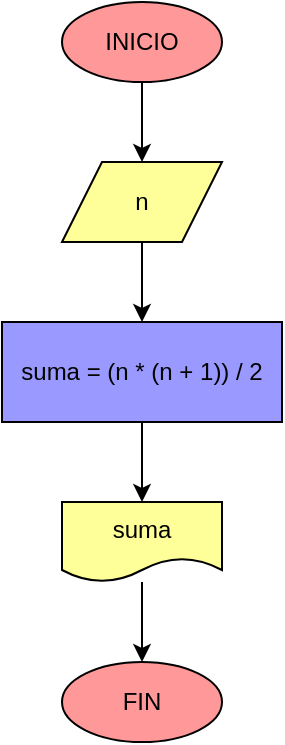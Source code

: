 <mxfile>
    <diagram id="zK2ote8O3tvSUbAFWgpJ" name="Página-1">
        <mxGraphModel dx="650" dy="516" grid="1" gridSize="10" guides="1" tooltips="1" connect="1" arrows="1" fold="1" page="1" pageScale="1" pageWidth="827" pageHeight="1169" background="none" math="0" shadow="0">
            <root>
                <mxCell id="0"/>
                <mxCell id="1" parent="0"/>
                <mxCell id="4" value="" style="edgeStyle=none;html=1;fontFamily=Helvetica;fontSize=12;fontColor=#000000;labelBackgroundColor=default;rounded=0;strokeColor=#000000;" parent="1" source="2" target="3" edge="1">
                    <mxGeometry relative="1" as="geometry"/>
                </mxCell>
                <mxCell id="2" value="&lt;font&gt;INICIO&lt;/font&gt;" style="ellipse;whiteSpace=wrap;html=1;fillColor=#FF9999;strokeColor=#000000;fontColor=#000000;rounded=0;" parent="1" vertex="1">
                    <mxGeometry x="240" y="120" width="80" height="40" as="geometry"/>
                </mxCell>
                <mxCell id="6" value="" style="edgeStyle=none;html=1;fontFamily=Helvetica;fontSize=12;fontColor=#000000;rounded=0;strokeColor=#000000;" parent="1" source="3" target="5" edge="1">
                    <mxGeometry relative="1" as="geometry"/>
                </mxCell>
                <mxCell id="3" value="&lt;font color=&quot;#000000&quot;&gt;n&lt;/font&gt;" style="shape=parallelogram;perimeter=parallelogramPerimeter;whiteSpace=wrap;html=1;fixedSize=1;fillColor=#FFFF99;strokeColor=#000000;rounded=0;" parent="1" vertex="1">
                    <mxGeometry x="240" y="200" width="80" height="40" as="geometry"/>
                </mxCell>
                <mxCell id="8" value="" style="edgeStyle=none;html=1;fontFamily=Helvetica;fontSize=12;fontColor=#030303;rounded=0;strokeColor=#000000;" parent="1" source="5" target="7" edge="1">
                    <mxGeometry relative="1" as="geometry"/>
                </mxCell>
                <mxCell id="5" value="&lt;font color=&quot;#030303&quot;&gt;suma = (n * (n + 1)) / 2&lt;/font&gt;" style="whiteSpace=wrap;html=1;fillColor=#9999FF;strokeColor=#000000;rounded=0;" parent="1" vertex="1">
                    <mxGeometry x="210" y="280" width="140" height="50" as="geometry"/>
                </mxCell>
                <mxCell id="10" value="" style="edgeStyle=none;html=1;fontFamily=Helvetica;fontSize=12;fontColor=#000000;rounded=0;strokeColor=#000000;" parent="1" source="7" target="9" edge="1">
                    <mxGeometry relative="1" as="geometry"/>
                </mxCell>
                <mxCell id="7" value="&lt;font color=&quot;#000000&quot;&gt;suma&lt;/font&gt;" style="shape=document;whiteSpace=wrap;html=1;boundedLbl=1;fillColor=#FFFF99;strokeColor=#000000;rounded=0;" parent="1" vertex="1">
                    <mxGeometry x="240" y="370" width="80" height="40" as="geometry"/>
                </mxCell>
                <mxCell id="9" value="&lt;font color=&quot;#000000&quot;&gt;FIN&lt;/font&gt;" style="ellipse;whiteSpace=wrap;html=1;fillColor=#FF9999;strokeColor=#000000;rounded=0;" parent="1" vertex="1">
                    <mxGeometry x="240" y="450" width="80" height="40" as="geometry"/>
                </mxCell>
            </root>
        </mxGraphModel>
    </diagram>
</mxfile>